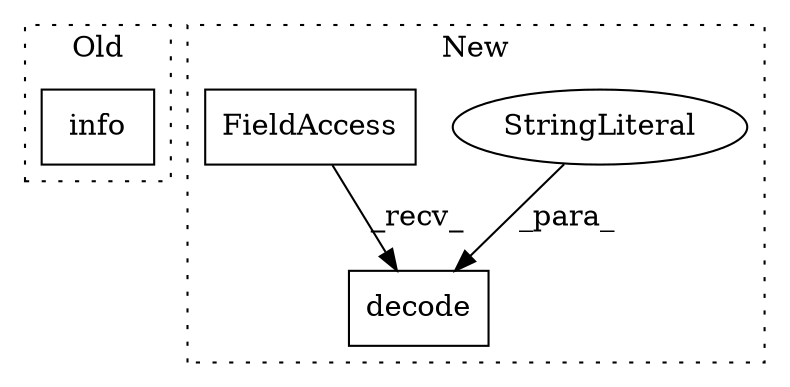 digraph G {
subgraph cluster0 {
1 [label="info" a="32" s="11259" l="6" shape="box"];
label = "Old";
style="dotted";
}
subgraph cluster1 {
2 [label="decode" a="32" s="11504,11518" l="7,1" shape="box"];
3 [label="StringLiteral" a="45" s="11511" l="7" shape="ellipse"];
4 [label="FieldAccess" a="22" s="11495" l="3" shape="box"];
label = "New";
style="dotted";
}
3 -> 2 [label="_para_"];
4 -> 2 [label="_recv_"];
}